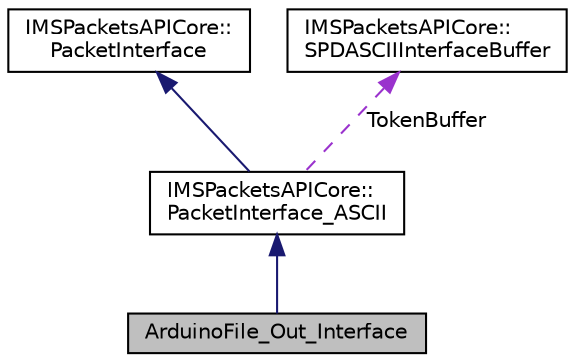 digraph "ArduinoFile_Out_Interface"
{
 // LATEX_PDF_SIZE
  edge [fontname="Helvetica",fontsize="10",labelfontname="Helvetica",labelfontsize="10"];
  node [fontname="Helvetica",fontsize="10",shape=record];
  Node1 [label="ArduinoFile_Out_Interface",height=0.2,width=0.4,color="black", fillcolor="grey75", style="filled", fontcolor="black",tooltip=" "];
  Node2 -> Node1 [dir="back",color="midnightblue",fontsize="10",style="solid",fontname="Helvetica"];
  Node2 [label="IMSPacketsAPICore::\lPacketInterface_ASCII",height=0.2,width=0.4,color="black", fillcolor="white", style="filled",URL="$class_i_m_s_packets_a_p_i_core_1_1_packet_interface___a_s_c_i_i.html",tooltip="API Node ASCII Interface for HDR_Packets."];
  Node3 -> Node2 [dir="back",color="midnightblue",fontsize="10",style="solid",fontname="Helvetica"];
  Node3 [label="IMSPacketsAPICore::\lPacketInterface",height=0.2,width=0.4,color="black", fillcolor="white", style="filled",URL="$class_i_m_s_packets_a_p_i_core_1_1_packet_interface.html",tooltip="An Abstraction of the serial interface connecting two api nodes."];
  Node4 -> Node2 [dir="back",color="darkorchid3",fontsize="10",style="dashed",label=" TokenBuffer" ,fontname="Helvetica"];
  Node4 [label="IMSPacketsAPICore::\lSPDASCIIInterfaceBuffer",height=0.2,width=0.4,color="black", fillcolor="white", style="filled",URL="$class_i_m_s_packets_a_p_i_core_1_1_s_p_d_a_s_c_i_i_interface_buffer.html",tooltip="class for string token buffers"];
}
